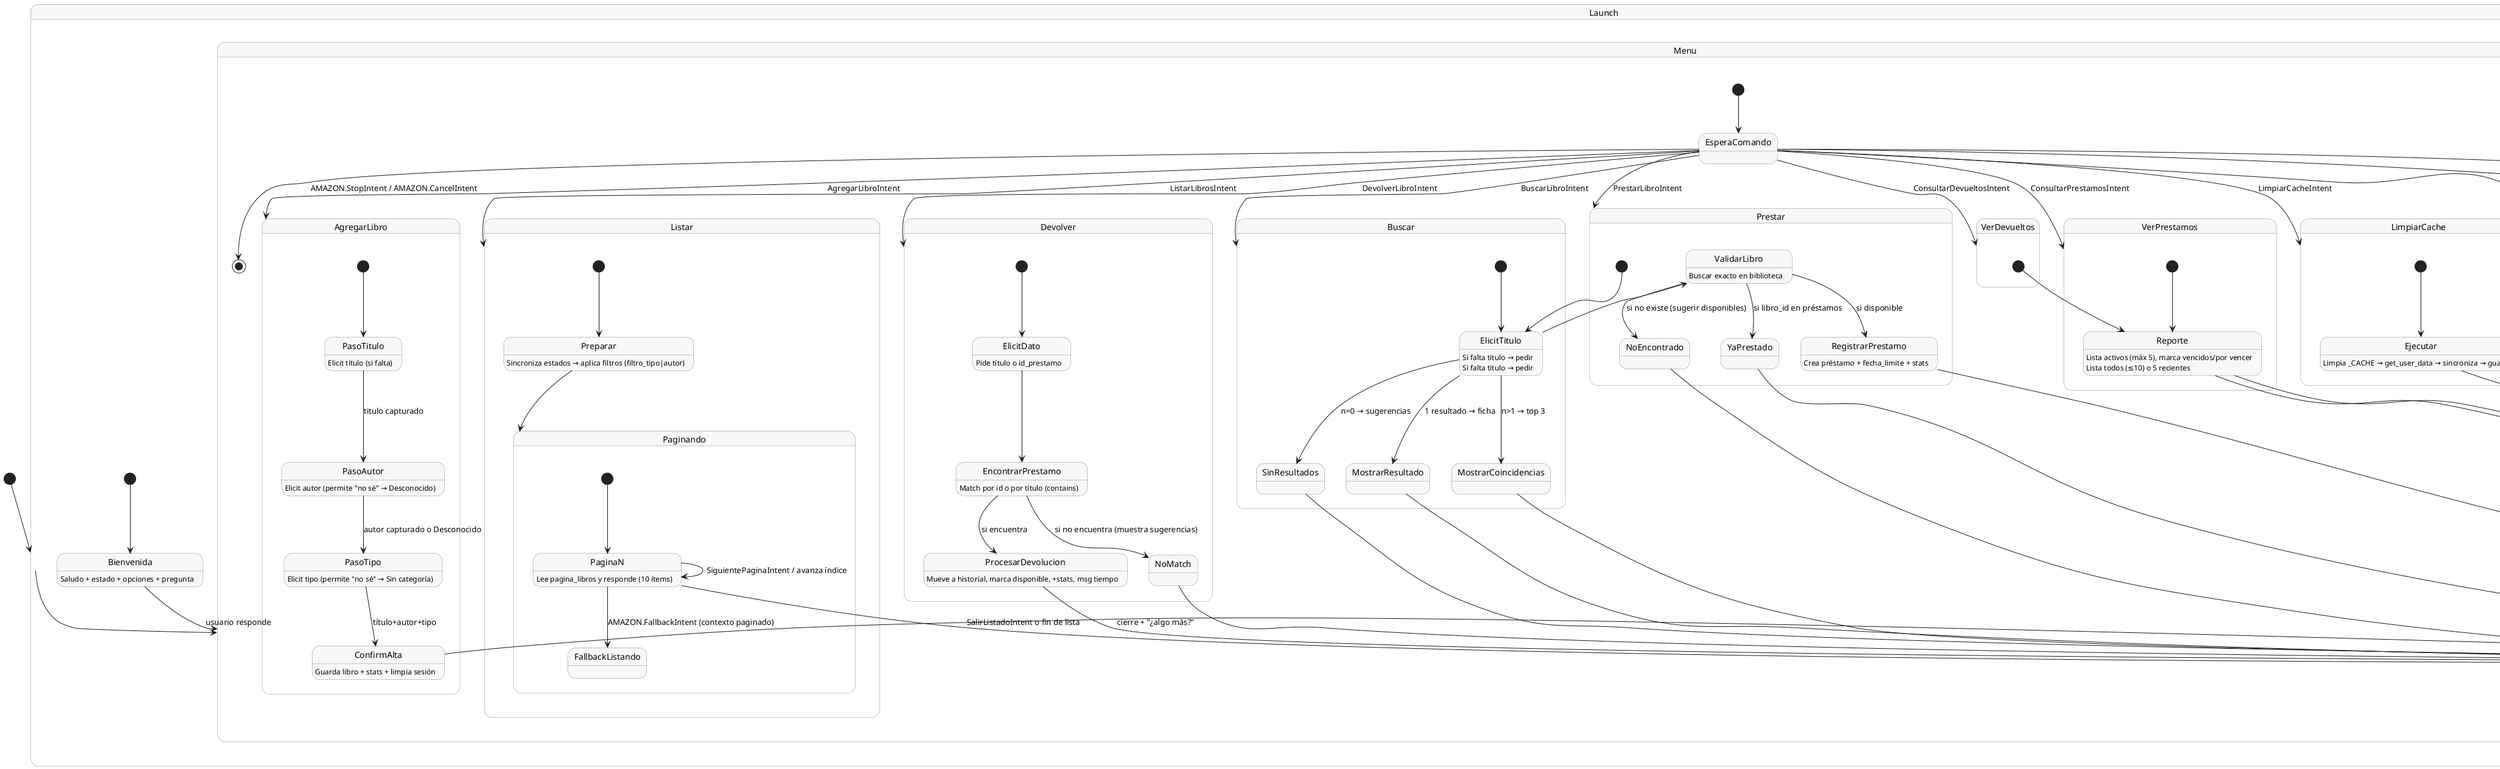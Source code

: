 @startuml Master
    ' Master – Navegación principal de intents (es-MX)
    skinparam shadowing false
    skinparam state {
    BackgroundColor #f8f8f8
    BorderColor #888
    RoundCorner 12
    }

    [*] --> Launch
    state Launch {
    [*] --> Bienvenida
    Bienvenida : Saludo + estado + opciones + pregunta
    Bienvenida --> Menu : usuario responde
    }

    state Menu {
    [*] --> EsperaComando
    EsperaComando --> AgregarLibro : AgregarLibroIntent
    EsperaComando --> Listar : ListarLibrosIntent
    EsperaComando --> Buscar : BuscarLibroIntent
    EsperaComando --> Prestar : PrestarLibroIntent
    EsperaComando --> Devolver : DevolverLibroIntent
    EsperaComando --> VerPrestamos : ConsultarPrestamosIntent
    EsperaComando --> VerDevueltos : ConsultarDevueltosIntent
    EsperaComando --> LimpiarCache : LimpiarCacheIntent
    EsperaComando --> MostrarOpciones : MostrarOpcionesIntent
    EsperaComando --> [*] : AMAZON.StopIntent / AMAZON.CancelIntent
    EsperaComando --> Ayuda : AMAZON.HelpIntent
    EsperaComando --> Fallback : AMAZON.FallbackIntent
    }

    state AgregarLibro {
    [*] --> PasoTitulo
    PasoTitulo : Elicit título (si falta)
    PasoTitulo --> PasoAutor : titulo capturado
    PasoAutor : Elicit autor (permite "no sé" → Desconocido)
    PasoAutor --> PasoTipo : autor capturado o Desconocido
    PasoTipo : Elicit tipo (permite "no sé" → Sin categoría)
    PasoTipo --> ConfirmAlta : título+autor+tipo
    ConfirmAlta : Guarda libro + stats + limpia sesión
    ConfirmAlta --> Menu : cierre + "¿algo más?"
    }

    state Listar {
    [*] --> Preparar
    Preparar : Sincroniza estados → aplica filtros (filtro_tipo|autor)
    Preparar --> Paginando
    state Paginando {
        [*] --> PaginaN
        PaginaN : Lee pagina_libros y responde (10 ítems)
        PaginaN --> PaginaN : SiguientePaginaIntent / avanza índice
        PaginaN --> Menu : SalirListadoIntent o fin de lista
        PaginaN --> FallbackListando : AMAZON.FallbackIntent (contexto paginado)
    }
    }

    state Buscar {
    [*] --> ElicitTitulo
    ElicitTitulo : Si falta titulo → pedir
    ElicitTitulo --> MostrarResultado : 1 resultado → ficha
    ElicitTitulo --> MostrarCoincidencias : n>1 → top 3
    ElicitTitulo --> SinResultados : n=0 → sugerencias
    MostrarResultado --> Menu
    MostrarCoincidencias --> Menu
    SinResultados --> Menu
    }

    state Prestar {
    [*] --> ElicitTitulo
    ElicitTitulo : Si falta titulo → pedir
    ElicitTitulo --> ValidarLibro
    ValidarLibro : Buscar exacto en biblioteca
    ValidarLibro --> NoEncontrado : si no existe (sugerir disponibles)
    ValidarLibro --> YaPrestado : si libro_id en préstamos
    ValidarLibro --> RegistrarPrestamo : si disponible
    RegistrarPrestamo : Crea préstamo + fecha_limite + stats
    RegistrarPrestamo --> Menu
    YaPrestado --> Menu
    NoEncontrado --> Menu
    }

    state Devolver {
    [*] --> ElicitDato
    ElicitDato : Pide título o id_prestamo
    ElicitDato --> EncontrarPrestamo
    EncontrarPrestamo : Match por id o por título (contains)
    EncontrarPrestamo --> NoMatch : si no encuentra (muestra sugerencias)
    EncontrarPrestamo --> ProcesarDevolucion : si encuentra
    ProcesarDevolucion : Mueve a historial, marca disponible, +stats, msg tiempo
    ProcesarDevolucion --> Menu
    NoMatch --> Menu
    }

    state VerPrestamos {
    [*] --> Reporte
    Reporte : Lista activos (máx 5), marca vencidos/por vencer
    Reporte --> Menu
    }

    state VerDevueltos {
    [*] --> Reporte
    Reporte : Lista todos (≤10) o 5 recientes
    Reporte --> Menu
    }

    state LimpiarCache {
    [*] --> Ejecutar
    Ejecutar : Limpia _CACHE → get_user_data → sincroniza → guarda
    Ejecutar --> Menu
    }

    state MostrarOpciones {
    [*] --> DecirMenu
    DecirMenu : Copys de opciones + contexto + pregunta
    DecirMenu --> Menu
    }

    state Ayuda {
    [*] --> DecirAyuda
    DecirAyuda : Guía de comandos
    DecirAyuda --> Menu
    }

    state Fallback {
    [*] --> Manejar
    Manejar : Mensaje genérico + recordatorio de capacidades
    Manejar --> Menu
    }

    Launch --> Menu
@enduml
